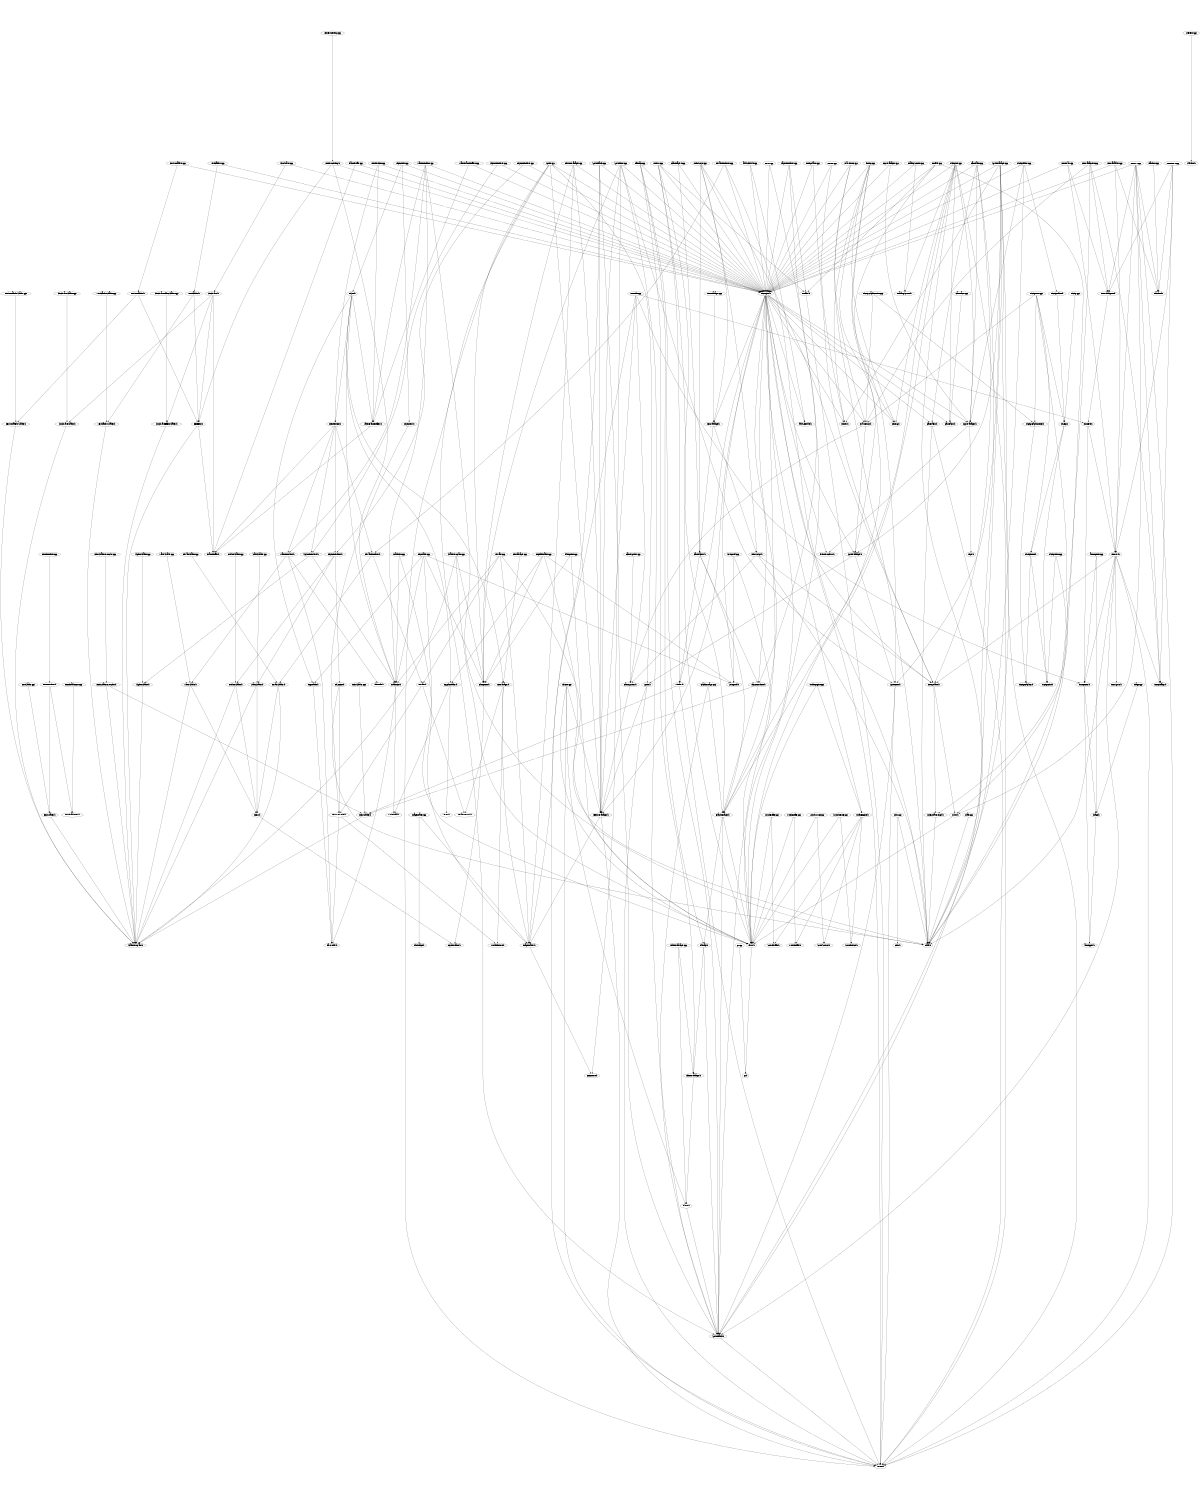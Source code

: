 digraph "source tree" {
    overlap=scale;
    size="8,10";
    ratio="fill";
    fontsize="16";
    fontname="Helvetica";
	clusterrank="local";
	"WaterRenderer.h" -> "WaterTile.h"
	"AnmVariables.cpp" -> "Random.h"
	"Window.cpp" -> "NSEngine.h"
	"NSRigEditor.cpp" -> "InputManager.h"
	"AnmVM.h" -> "AnmBitflags.h"
	"AnimShaderTwoColor.cpp" -> "AnimShaderTwoColor.h"
	"AnimScript.h" -> "math.h"
	"NSRigGraphicsLine.h" -> "NSRigGraphics.h"
	"NSEngine.h" -> "SpriteBatch.h"
	"Timing.cpp" -> "SpriteManager.h"
	"Loader3D.h" -> "ModelData.h"
	"OBJLoader.cpp" -> "Error.h"
	"LayerRenderer.h" -> "AnimShader.h"
	"Error.h" -> "pr.h"
	"LoadingScreen.cpp" -> "LoadingScreen.h"
	"Terrain.cpp" -> "math.h"
	"Profiler.cpp" -> "Profiler.h"
	"SpriteBatch.cpp" -> "TextureManager.h"
	"AudioEngine.h" -> "MusicBuffer.h"
	"AnmDraw.cpp" -> "AnmManagerN.h"
	"AnimShaderTwoColor.h" -> "AnimShader.h"
	"color.cpp" -> "color.h"
	"AudioEngine.cpp" -> "AudioEngine.h"
	"NSRigAnim.cpp" -> "Interpolator_impl.h"
	"WaterRenderer.h" -> "WaterShader.h"
	"AudioEngine.h" -> "SoundBuffer.h"
	"AnimScript.cpp" -> "AnmManager.h"
	"NSEngine.h" -> "Interpolator.h"
	"SoundBuffer.cpp" -> "SoundBuffer.h"
	"Renderer3D.h" -> "FrameBuffer.h"
	"AnmFile.cpp" -> "anmOpener.h"
	"TerrainShader.cpp" -> "TerrainShader.h"
	"TilesetManager.cpp" -> "TilesetManager.h"
	"WaterShader.cpp" -> "WaterShader.h"
	"DrawFuncs.cpp" -> "DrawFuncs.h"
	"SpriteFont.cpp" -> "GLTexture.h"
	"AnmFile.cpp" -> "AnmFile.h"
	"DrawFuncs.cpp" -> "math.h"
	"Terrain.cpp" -> "Loader3D.h"
	"OBJLoader.cpp" -> "OBJLoader.h"
	"AnmManagerN.cpp" -> "AnmBitflags.h"
	"TerrainShader.h" -> "ShaderProgram.h"
	"Profiler.cpp" -> "Timing.h"
	"OBJLoader.cpp" -> "FileOpener.h"
	"OutlineShader.h" -> "ShaderProgram.h"
	"Sprite.cpp" -> "TextureManager.h"
	"NSRigAnim.cpp" -> "NSRigAnim.h"
	"AnmVM.cpp" -> "NSlist.h"
	"NSEngine.cpp" -> "NSEngine.h"
	"WaterRenderer.cpp" -> "math.h"
	"Random.cpp" -> "Random.h"
	"Shockwave.h" -> "ShockwaveEffectShader.h"
	"HorizontalBlurShader.cpp" -> "HorizontalBlurShader.h"
	"Window.cpp" -> "GraphicsLayer.h"
	"Timing.cpp" -> "Timing.h"
	"WaterRenderer.cpp" -> "WaterFrameBuffers.h"
	"NSEngine.h" -> "Timing.h"
	"Terrain.cpp" -> "ImageLoader.h"
	"NSEngine.cpp" -> "Error.h"
	"SkyboxRenderer.cpp" -> "SkyboxRenderer.h"
	"anmOpener.cpp" -> "image.h"
	"NSEngine.cpp" -> "Timing.h"
	"InputManager.h" -> "EventProcessor.h"
	"AnimScript.cpp" -> "NSEngine.h"
	"NSRigBone.cpp" -> "NSRigBone.h"
	"AudioEngine.h" -> "SoundSource.h"
	"Light.h" -> "Bytestreams.h"
	"OBJFileLoader.h" -> "Vertex.h"
	"GraphicsLayer.h" -> "Error.h"
	"NSEngine.h" -> "AnmManager.h"
	"NSRigBone.h" -> "NSRigAnim.h"
	"Error.cpp" -> "Error.h"
	"AnmVariables.cpp" -> "NSEngine.h"
	"NSEngine.h" -> "Error.h"
	"AnmVariables.cpp" -> "AnmVM.h"
	"Window.h" -> "AnimShader.h"
	"Shockwave.cpp" -> "Shockwave.h"
	"NSEngine.h" -> "AudioEngine.h"
	"FileOpener.cpp" -> "FileOpener.h"
	"SpriteManager.cpp" -> "SpriteFont.h"
	"AnimShader.cpp" -> "AnimShader.h"
	"DrawFuncs.h" -> "GameSprites.h"
	"NSEngine.h" -> "Camera2D.h"
	"NSRigBone.cpp" -> "NSRig.h"
	"NSEngine.h" -> "DrawFuncs.h"
	"OBJLoader.h" -> "RawModel.h"
	"Shockwave.h" -> "PPEffect.h"
	"Interpolator_impl.h" -> "math.h"
	"AnimScript.cpp" -> "Interpolator.h"
	"TextureManager.cpp" -> "FileOpener.h"
	"AnmVM.cpp" -> "AnmBitflags.h"
	"SkyboxRenderer.h" -> "SkyboxShader.h"
	"WaterShader.h" -> "ShaderProgram.h"
	"StringUtil.cpp" -> "Error.h"
	"AnmVM.cpp" -> "Random.h"
	"TexturedModel.h" -> "ModelTexture.h"
	"Timing.cpp" -> "GraphicsLayer.h"
	"NS3D.h" -> "Renderer3D.h"
	"SkyboxShader.cpp" -> "SkyboxShader.h"
	"LayerRenderer.cpp" -> "LayerRenderer.h"
	"AnmInstrs.cpp" -> "AnmManagerN.h"
	"NSEngine.h" -> "SpriteManager.h"
	"SkyboxRenderer.h" -> "Loader3D.h"
	"Renderer3D.h" -> "WaterRenderer.h"
	"TilesetManager.h" -> "Tileset.h"
	"Sprite.h" -> "TextureManager.h"
	"TexManager.cpp" -> "TexManager.h"
	"Camera3D.cpp" -> "Camera3D.h"
	"NSRigGraphicsLine.cpp" -> "DrawFuncs.h"
	"Terrain.h" -> "TexturedModel.h"
	"SpriteBatch.cpp" -> "vertex.h"
	"Window.cpp" -> "Window.h"
	"DrawFuncs.cpp" -> "NSEngine.h"
	"StringUtil.cpp" -> "StringUtil.h"
	"Tilemap.cpp" -> "Tilemap.h"
	"AnmManager.cpp" -> "AnmManager.h"
	"Tileset.h" -> "SpriteBatch.h"
	"OBJFileLoader.cpp" -> "FileOpener.h"
	"AnmFile.cpp" -> "GameSprites.h"
	"AnmDraw.cpp" -> "AnmVM.h"
	"ObjectRenderer.h" -> "Object3D.h"
	"SpriteFont.cpp" -> "TextureManager.h"
	"WaterRenderer.cpp" -> "WaterRenderer.h"
	"Sprite.cpp" -> "NSEngine.h"
	"SpriteManager.cpp" -> "NSEngine.h"
	"Tileset.cpp" -> "vertex.h"
	"FontShader.cpp" -> "FontShader.h"
	"FontRenderer.cpp" -> "FontRenderer.h"
	"NS3D.h" -> "OBJFileLoader.h"
	"Object3D.h" -> "TexturedModel.h"
	"TextureManager.h" -> "ImageLoader.h"
	"AnmFile.h" -> "anmOpener.h"
	"NSEngine.h" -> "Window.h"
	"AnmVM.cpp" -> "AnmManagerN.h"
	"AnmVM.cpp" -> "NSEngine.h"
	"NSEngine.cpp" -> "Camera2D.h"
	"SpriteManager.h" -> "Sprite.h"
	"SpriteManager.cpp" -> "SpriteBatch.h"
	"ShockwaveEffectShader.cpp" -> "ShockwaveEffectShader.h"
	"WaterFrameBuffers.cpp" -> "WaterFrameBuffers.h"
	"TexturedModel.h" -> "RawModel.h"
	"TexManager.h" -> "TerrainTexture.h"
	"NSEngine.cpp" -> "vertex.h"
	"TextureManager.cpp" -> "TextureManager.h"
	"ObjectList.cpp" -> "ObjectList.h"
	"Window.cpp" -> "Profiler.h"
	"NSEngine.cpp" -> "LoadingScreen.h"
	"GameSprites.h" -> "TextureManager.h"
	"AnmVM.cpp" -> "AnmVM.h"
	"DrawFuncs.h" -> "SpriteManager.h"
	"taskSchedule.cpp" -> "NSEngine.h"
	"OBJFileLoader.cpp" -> "OBJFileLoader.h"
	"TerrainRenderer.cpp" -> "TerrainRenderer.h"
	"PPEffect.h" -> "FrameBuffer.h"
	"AnmVM.h" -> "math.h"
	"AnmVM.h" -> "Interpolator.h"
	"ObjectRenderer.h" -> "OutlineShader.h"
	"Loader3D.cpp" -> "ImageLoader.h"
	"ShockwaveShader.cpp" -> "ShockwaveShader.h"
	"InputManager.cpp" -> "InputManager.h"
	"PostProcessing.h" -> "Loader3D.h"
	"Tileset.cpp" -> "Error.h"
	"Renderer3D.cpp" -> "WaterFrameBuffers.h"
	"Camera3D.h" -> "math.h"
	"NSEngine.h" -> "taskSchedule.h"
	"Tilemap.h" -> "TilesetManager.h"
	"Sprite.cpp" -> "FileOpener.h"
	"VerticalBlurShader.cpp" -> "VerticalBlurShader.h"
	"OutlineShader.h" -> "Light.h"
	"FrameBuffer.cpp" -> "NSEngine.h"
	"SpriteFont.cpp" -> "SpriteBatch.h"
	"AudioEngine.cpp" -> "Error.h"
	"VerticalBlur.cpp" -> "NSEngine.h"
	"GraphicsLayer.h" -> "Tilemap.h"
	"NSEngine.cpp" -> "GraphicsLayer.h"
	"taskSchedule.cpp" -> "taskSchedule.h"
	"AnmVM.h" -> "vertex.h"
	"AnmManagerN.h" -> "AnmFile.h"
	"GameLayers.h" -> "GraphicsLayer.h"
	"ImageLoader.h" -> "GLTexture.h"
	"VerticalBlur.h" -> "PPEffect.h"
	"NSEngine.h" -> "vertex.h"
	"ShaderProgram.cpp" -> "Error.h"
	"TerrainRenderer.cpp" -> "math.h"
	"Error.cpp" -> "NSEngine.h"
	"LayerRenderer.cpp" -> "NSEngine.h"
	"Camera2D.cpp" -> "Camera2D.h"
	"Interpolator.cpp" -> "NSEngine.h"
	"anmOpener.cpp" -> "anmOpener.h"
	"OBJLoader.cpp" -> "Loader3D.h"
	"WaterRenderer.cpp" -> "NSEngine.h"
	"Terrain.h" -> "TerrainTexture.h"
	"image.h" -> "anmTypes.h"
	"Camera3D.cpp" -> "NSEngine.h"
	"TexManager.h" -> "ImageLoader.h"
	"SpriteManager.h" -> "SpriteFont.h"
	"AnmManagerN.cpp" -> "NSlist.h"
	"FileOpener.cpp" -> "Error.h"
	"Loader3D.h" -> "RawModel.h"
	"NSRig.h" -> "NSRigAnim.h"
	"ObjectRenderer.cpp" -> "NSEngine.h"
	"Tilemap.cpp" -> "TilesetManager.h"
	"FileOpener.h" -> "Bytestreams.h"
	"StaticShader.h" -> "Light.h"
	"NSEngine.h" -> "GraphicsLayer.h"
	"Shockwave.h" -> "FrameBuffer.h"
	"Camera3D.cpp" -> "math.h"
	"PostProcessing.h" -> "PPEffect.h"
	"StaticShader.cpp" -> "StaticShader.h"
	"NSRigEditor.cpp" -> "math.h"
	"Interpolator.cpp" -> "Interpolator.h"
	"GraphicsLayer.cpp" -> "SpriteBatch.h"
	"HorizontalBlur.h" -> "PPEffect.h"
	"Interpolator.h" -> "NSlist.h"
	"SkyboxRenderer.cpp" -> "NSEngine.h"
	"OutlineShader.cpp" -> "OutlineShader.h"
	"RenderableText.cpp" -> "RenderableText.h"
	"OBJFileLoader.h" -> "ModelData.h"
	"AnmDraw.cpp" -> "NSEngine.h"
	"ShaderProgram.cpp" -> "FileOpener.h"
	"ObjectList.cpp" -> "NSEngine.h"
	"SoundDevice.cpp" -> "Error.h"
	"ObjectRenderer.h" -> "StaticShader.h"
	"NSRigBone.cpp" -> "DrawFuncs.h"
	"InputManager.cpp" -> "NSEngine.h"
	"Renderer3D.h" -> "SkyboxRenderer.h"
	"AnimScript.cpp" -> "GameLayers.h"
	"TextureManager.h" -> "vertex.h"
	"Sprite.cpp" -> "vertex.h"
	"HorizontalBlur.cpp" -> "NSEngine.h"
	"GameLayers.h" -> "Window.h"
	"GraphicsLayer.h" -> "SpriteBatch.h"
	"TerrainRenderer.cpp" -> "NSEngine.h"
	"FrameBuffer.cpp" -> "FrameBuffer.h"
	"VerticalBlurShader.h" -> "ShaderProgram.h"
	"LayerRenderer.h" -> "GraphicsLayer.h"
	"SpriteBatch.h" -> "vertex.h"
	"ShockwaveShader.h" -> "ShaderProgram.h"
	"NSEngine.h" -> "Camera3D.h"
	"ShockwaveEffectShader.h" -> "ShaderProgram.h"
	"Camera3D.cpp" -> "Interpolator.h"
	"WaterRenderer.cpp" -> "Loader3D.h"
	"Sprite.h" -> "vertex.h"
	"Renderer3D.h" -> "TerrainRenderer.h"
	"Renderer3D.cpp" -> "Renderer3D.h"
	"WaterRenderer.h" -> "RawModel.h"
	"FontShader.h" -> "ShaderProgram.h"
	"SpriteManager.cpp" -> "vertex.h"
	"image.cpp" -> "image.h"
	"NSEngine.cpp" -> "SpriteBatch.h"
	"SoundBuffer.cpp" -> "Error.h"
	"MusicBuffer.cpp" -> "MusicBuffer.h"
	"GameLayers.cpp" -> "NSEngine.h"
	"Renderer3D.h" -> "ObjectRenderer.h"
	"color.cpp" -> "math.h"
	"SpriteFont.h" -> "vertex.h"
	"Timing.cpp" -> "NSEngine.h"
	"SoundDevice.cpp" -> "SoundDevice.h"
	"WaterShader.h" -> "Light.h"
	"SpriteBatch.cpp" -> "NSEngine.h"
	"Window.cpp" -> "Error.h"
	"Tilemap.h" -> "SpriteBatch.h"
	"SkyboxShader.h" -> "ShaderProgram.h"
	"NSEngine.h" -> "EventProcessor.h"
	"AnmVM.h" -> "anmOpener.h"
	"Profiler.cpp" -> "NSEngine.h"
	"pr.cpp" -> "pr.h"
	"SpriteManager.cpp" -> "SpriteManager.h"
	"StaticShader.h" -> "ShaderProgram.h"
	"AnimScript.cpp" -> "AnimScript.h"
	"VerticalBlur.cpp" -> "VerticalBlur.h"
	"NSRigGraphicsLine.cpp" -> "NSRigGraphicsLine.h"
	"TilesetManager.cpp" -> "Tileset.h"
	"Tileset.cpp" -> "TextureManager.h"
	"Timing.cpp" -> "Assets.h"
	"PostProcessing.h" -> "NSEngine.h"
	"AnmVM.cpp" -> "vertex.h"
	"Shockwave.h" -> "ShockwaveShader.h"
	"NSRigBone.h" -> "NSRigGraphics.h"
	"VerticalBlur.h" -> "VerticalBlurShader.h"
	"Profiler.cpp" -> "math.h"
	"FontRenderer.h" -> "RenderableText.h"
	"Terrain.cpp" -> "Terrain.h"
	"AnmVM.h" -> "AnmSprite.h"
	"Sprite.cpp" -> "Sprite.h"
	"TextureManager.cpp" -> "NSEngine.h"
	"Camera3D.h" -> "vertex.h"
	"SpriteFont.cpp" -> "NSEngine.h"
	"AnmFile.cpp" -> "ImageLoader.h"
	"NSEngine.cpp" -> "InputManager.h"
	"AnmInstrs.cpp" -> "Random.h"
	"ObjectList.cpp" -> "NS3D.h"
	"Skeleton.cpp" -> "Skeleton.h"
	"NS3D.h" -> "OBJLoader.h"
	"SpriteFont.cpp" -> "SpriteFont.h"
	"NSEngine.h" -> "StringUtil.h"
	"HorizontalBlur.h" -> "HorizontalBlurShader.h"
	"anmOpener.h" -> "anmTypes.h"
	"TextureManager.cpp" -> "ImageLoader.h"
	"NSRigEditor.cpp" -> "NSEngine.h"
	"OBJFileLoader.cpp" -> "Error.h"
	"Assets.cpp" -> "NSEngine.h"
	"AnmInstrs.cpp" -> "AnmVM.h"
	"NSRig.cpp" -> "NSRig.h"
	"GameLayers.h" -> "LayerRenderer.h"
	"SoundSource.cpp" -> "SoundSource.h"
	"WaterFrameBuffers.cpp" -> "NSEngine.h"
	"FontRenderer.h" -> "FontShader.h"
	"Shockwave.cpp" -> "NSEngine.h"
	"LoadingScreen.cpp" -> "NSEngine.h"
	"SpriteManager.cpp" -> "math.h"
	"OBJLoader.cpp" -> "StringUtil.h"
	"Loader3D.cpp" -> "Loader3D.h"
	"SpriteBatch.cpp" -> "SpriteBatch.h"
	"LayerRenderer.cpp" -> "Profiler.h"
	"NSEngine.h" -> "InputManager.h"
	"NSRigBone.cpp" -> "NSRigGraphicsLine.h"
	"HorizontalBlur.cpp" -> "HorizontalBlur.h"
	"NS3D.h" -> "Loader3D.h"
	"GameSprites.cpp" -> "GameSprites.h"
	"MusicBuffer.cpp" -> "Error.h"
	"NSlist.h" -> "Error.h"
	"SpriteFont.cpp" -> "FileOpener.h"
	"NSEngine.h" -> "TextureManager.h"
	"NSRigEditor.cpp" -> "NSRigEditor.h"
	"ObjectRenderer.cpp" -> "ObjectRenderer.h"
	"ShaderProgram.cpp" -> "ShaderProgram.h"
	"Tileset.cpp" -> "Tileset.h"
	"SpriteManager.cpp" -> "Assets.h"
	"WaterFrameBuffers.h" -> "FrameBuffer.h"
	"AnmManager.h" -> "AnimScript.h"
	"SoundSource.cpp" -> "Error.h"
	"AnmFile.h" -> "AnmVM.h"
	"Sprite.cpp" -> "SpriteBatch.h"
	"NSRigEditor.h" -> "NSRig.h"
	"SpriteFont.h" -> "SpriteBatch.h"
	"NSRig.h" -> "NSRigBone.h"
	"OBJFileLoader.cpp" -> "StringUtil.h"
	"AnmManagerN.cpp" -> "AnmManagerN.h"
	"HorizontalBlurShader.h" -> "ShaderProgram.h"
	"AnmVM.h" -> "SpriteBatch.h"
	"math.cpp" -> "math.h"
	"NSEngine.h" -> "LayerRenderer.h"
	"AnmFile.cpp" -> "TextureManager.h"
	"TerrainRenderer.h" -> "TerrainShader.h"
	"AnimScript.h" -> "Interpolator.h"
	"InputManager.h" -> "Keys.h"
	"TerrainRenderer.h" -> "Terrain.h"
	"AudioEngine.h" -> "SoundDevice.h"
	"AnimScript.h" -> "GameSprites.h"
	"ImageLoader.cpp" -> "stb_image.h"
	"GameLayers.cpp" -> "GameLayers.h"
	"NSEngine.h" -> "Assets.h"
	"Interpolator.h" -> "Interpolator_impl.h"
	"NSRigBone.cpp" -> "math.h"
	"Timing.cpp" -> "SpriteFont.h"
	"NS3D.h" -> "TexManager.h"
	"AnmManagerN.cpp" -> "DrawFuncs.h"
	"Tilemap.cpp" -> "NSEngine.h"
	"NS3D.h" -> "WaterFrameBuffers.h"
	"Object3D.h" -> "math.h"
	"ObjectList.h" -> "TexturedModel.h"
	"Tilemap.cpp" -> "SpriteBatch.h"
	"anmOpener.h" -> "image.h"
	"Camera3D.cpp" -> "InputManager.h"
	"GraphicsLayer.cpp" -> "GraphicsLayer.h"
	"PPEffect.h" -> "ShaderProgram.h"
	"AnimShaderTwoColor.h" -> "ShaderProgram.h"
	"Window.h" -> "vertex.h"
	"PostProcessing.cpp" -> "PostProcessing.h"
	"AnimShader.h" -> "ShaderProgram.h"
	"AnmInstrs.cpp" -> "AnmBitflags.h"
	"TexManager.h" -> "ModelTexture.h"
	"ImageLoader.cpp" -> "ImageLoader.h"
	"AnmManager.h" -> "GameLayers.h"
	"Profiler.h" -> "vertex.h"
	"Renderer3D.cpp" -> "NSEngine.h"
	"Assets.cpp" -> "Assets.h"
	"TerrainShader.h" -> "Light.h"
}
